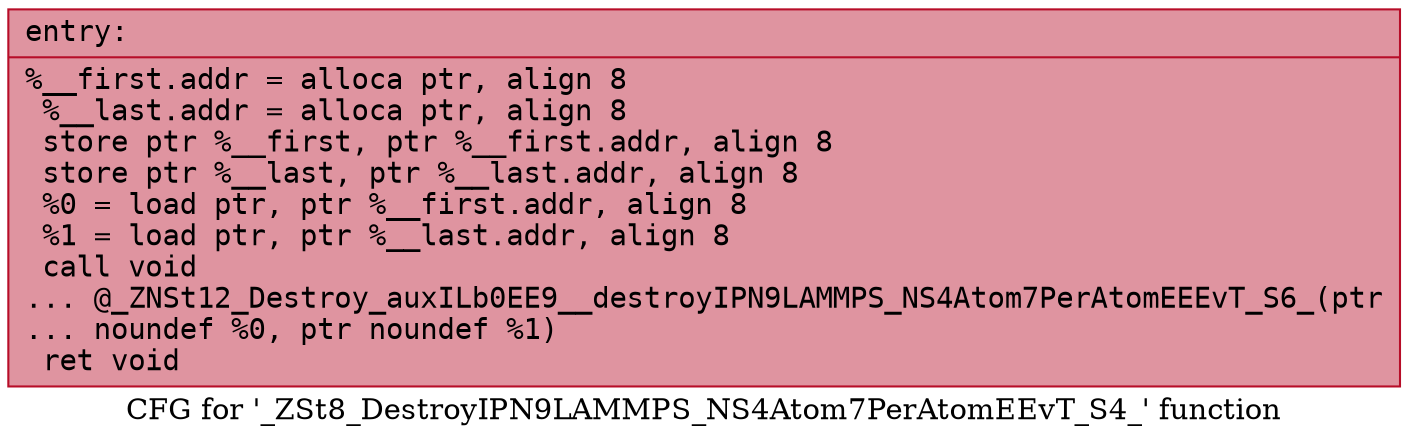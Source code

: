 digraph "CFG for '_ZSt8_DestroyIPN9LAMMPS_NS4Atom7PerAtomEEvT_S4_' function" {
	label="CFG for '_ZSt8_DestroyIPN9LAMMPS_NS4Atom7PerAtomEEvT_S4_' function";

	Node0x55aea91d84b0 [shape=record,color="#b70d28ff", style=filled, fillcolor="#b70d2870" fontname="Courier",label="{entry:\l|  %__first.addr = alloca ptr, align 8\l  %__last.addr = alloca ptr, align 8\l  store ptr %__first, ptr %__first.addr, align 8\l  store ptr %__last, ptr %__last.addr, align 8\l  %0 = load ptr, ptr %__first.addr, align 8\l  %1 = load ptr, ptr %__last.addr, align 8\l  call void\l... @_ZNSt12_Destroy_auxILb0EE9__destroyIPN9LAMMPS_NS4Atom7PerAtomEEEvT_S6_(ptr\l... noundef %0, ptr noundef %1)\l  ret void\l}"];
}
